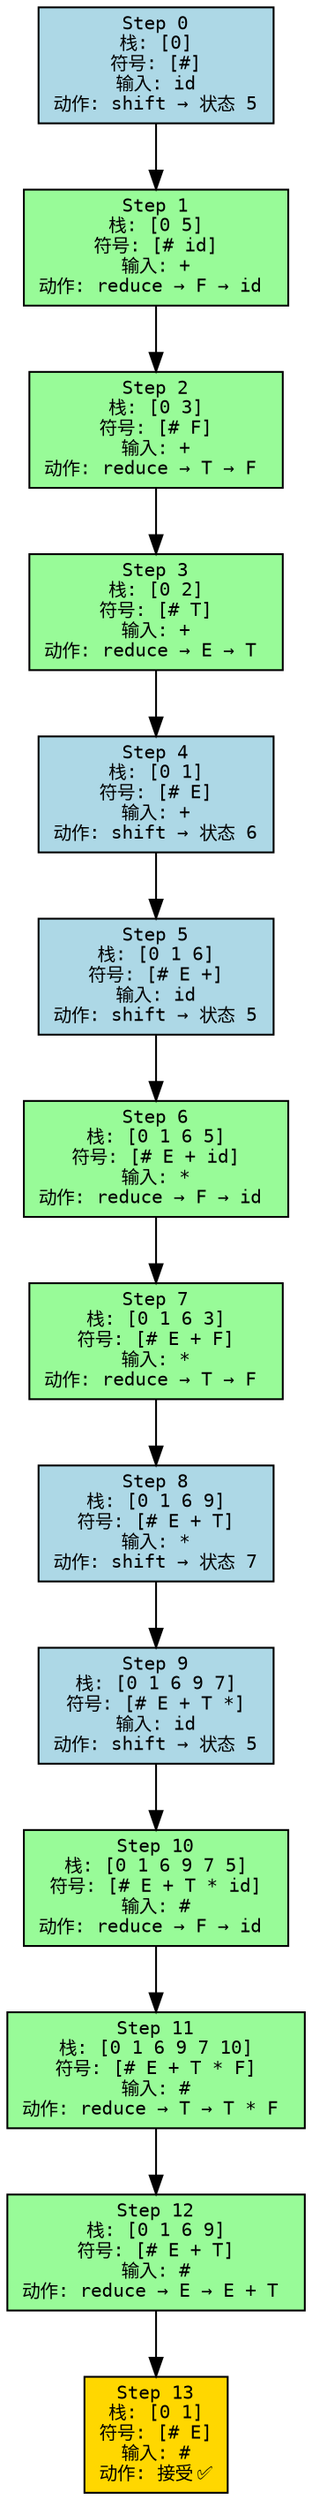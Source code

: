 digraph ParseFlow {
  rankdir=TB;
  node [shape=box, fontname="monospace", fontsize=10];
  edge [fontname="monospace"];
  step0 [label="Step 0\n栈: [0]\n符号: [#]\n输入: id\n动作: shift → 状态 5", style=filled, fillcolor=lightblue];
  step1 [label="Step 1\n栈: [0 5]\n符号: [# id]\n输入: +\n动作: reduce → F → id ", style=filled, fillcolor=palegreen];
  step2 [label="Step 2\n栈: [0 3]\n符号: [# F]\n输入: +\n动作: reduce → T → F ", style=filled, fillcolor=palegreen];
  step3 [label="Step 3\n栈: [0 2]\n符号: [# T]\n输入: +\n动作: reduce → E → T ", style=filled, fillcolor=palegreen];
  step4 [label="Step 4\n栈: [0 1]\n符号: [# E]\n输入: +\n动作: shift → 状态 6", style=filled, fillcolor=lightblue];
  step5 [label="Step 5\n栈: [0 1 6]\n符号: [# E +]\n输入: id\n动作: shift → 状态 5", style=filled, fillcolor=lightblue];
  step6 [label="Step 6\n栈: [0 1 6 5]\n符号: [# E + id]\n输入: *\n动作: reduce → F → id ", style=filled, fillcolor=palegreen];
  step7 [label="Step 7\n栈: [0 1 6 3]\n符号: [# E + F]\n输入: *\n动作: reduce → T → F ", style=filled, fillcolor=palegreen];
  step8 [label="Step 8\n栈: [0 1 6 9]\n符号: [# E + T]\n输入: *\n动作: shift → 状态 7", style=filled, fillcolor=lightblue];
  step9 [label="Step 9\n栈: [0 1 6 9 7]\n符号: [# E + T *]\n输入: id\n动作: shift → 状态 5", style=filled, fillcolor=lightblue];
  step10 [label="Step 10\n栈: [0 1 6 9 7 5]\n符号: [# E + T * id]\n输入: #\n动作: reduce → F → id ", style=filled, fillcolor=palegreen];
  step11 [label="Step 11\n栈: [0 1 6 9 7 10]\n符号: [# E + T * F]\n输入: #\n动作: reduce → T → T * F ", style=filled, fillcolor=palegreen];
  step12 [label="Step 12\n栈: [0 1 6 9]\n符号: [# E + T]\n输入: #\n动作: reduce → E → E + T ", style=filled, fillcolor=palegreen];
  step13 [label="Step 13\n栈: [0 1]\n符号: [# E]\n输入: #\n动作: 接受 ✅", style=filled, fillcolor=gold];
  step0 -> step1;
  step1 -> step2;
  step2 -> step3;
  step3 -> step4;
  step4 -> step5;
  step5 -> step6;
  step6 -> step7;
  step7 -> step8;
  step8 -> step9;
  step9 -> step10;
  step10 -> step11;
  step11 -> step12;
  step12 -> step13;
}
